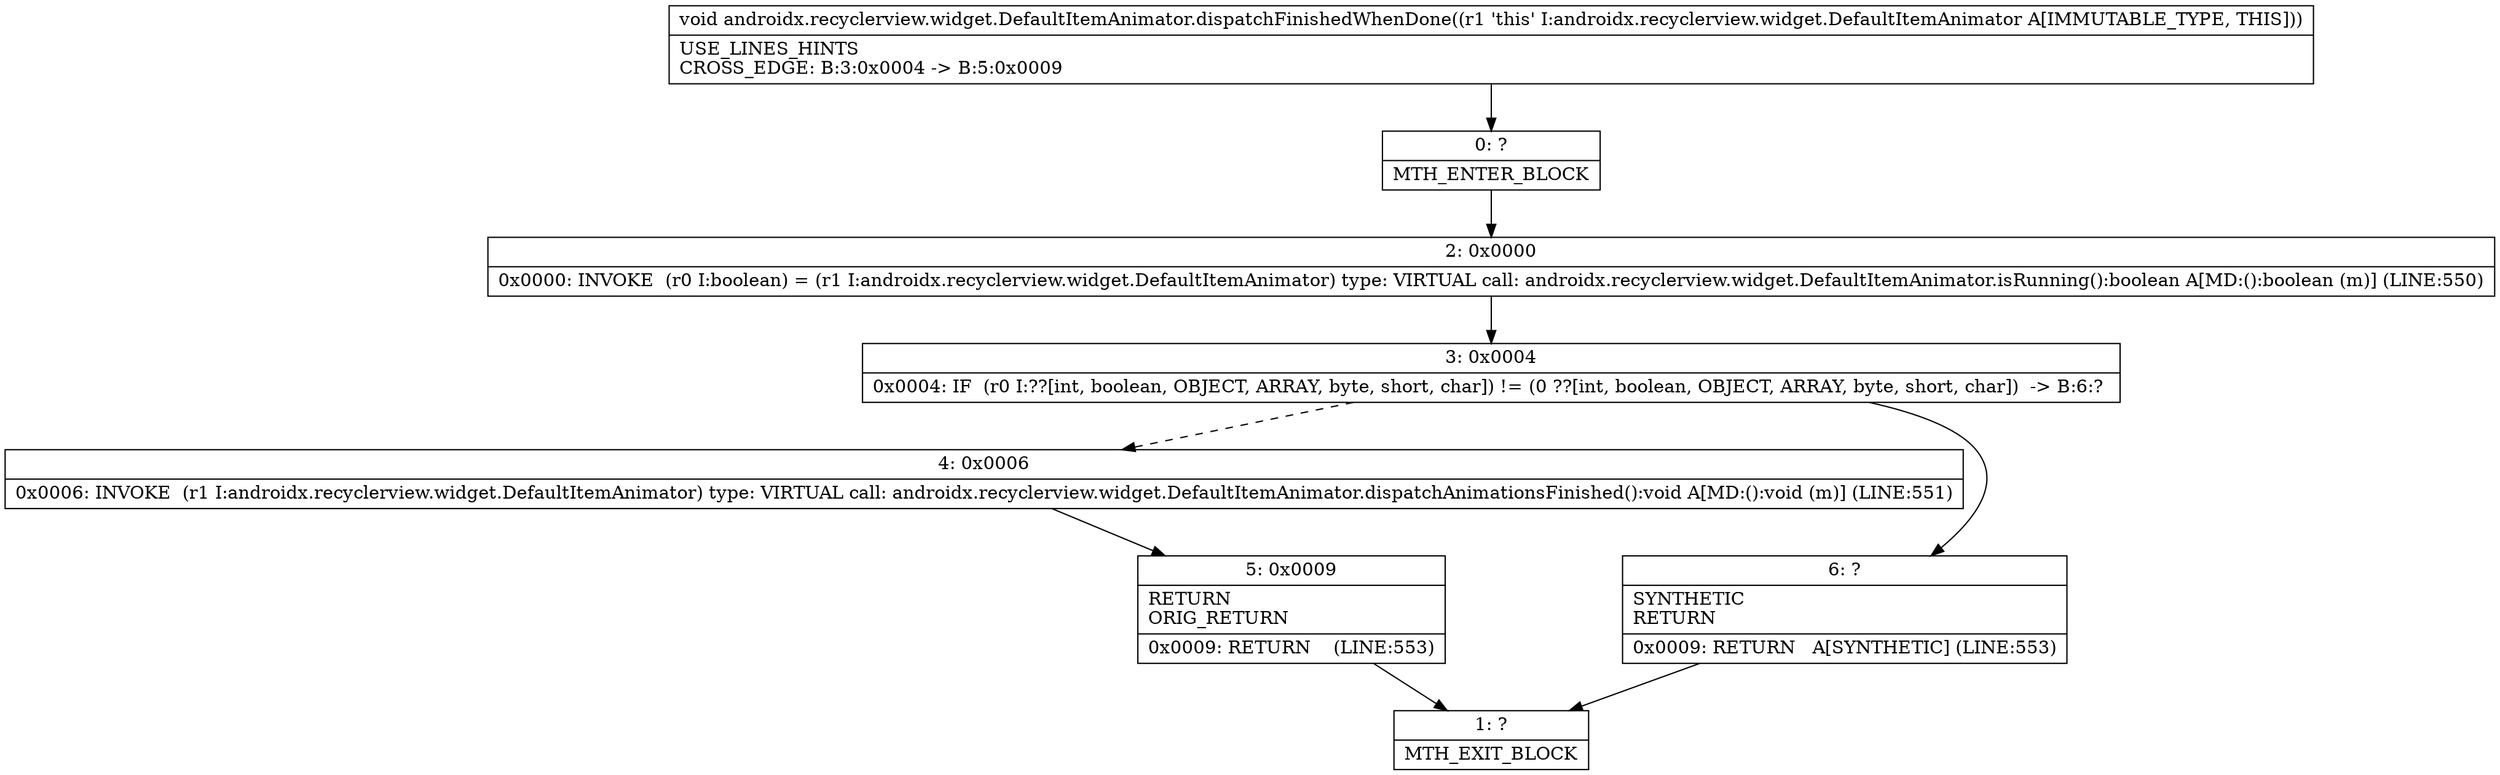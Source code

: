 digraph "CFG forandroidx.recyclerview.widget.DefaultItemAnimator.dispatchFinishedWhenDone()V" {
Node_0 [shape=record,label="{0\:\ ?|MTH_ENTER_BLOCK\l}"];
Node_2 [shape=record,label="{2\:\ 0x0000|0x0000: INVOKE  (r0 I:boolean) = (r1 I:androidx.recyclerview.widget.DefaultItemAnimator) type: VIRTUAL call: androidx.recyclerview.widget.DefaultItemAnimator.isRunning():boolean A[MD:():boolean (m)] (LINE:550)\l}"];
Node_3 [shape=record,label="{3\:\ 0x0004|0x0004: IF  (r0 I:??[int, boolean, OBJECT, ARRAY, byte, short, char]) != (0 ??[int, boolean, OBJECT, ARRAY, byte, short, char])  \-\> B:6:? \l}"];
Node_4 [shape=record,label="{4\:\ 0x0006|0x0006: INVOKE  (r1 I:androidx.recyclerview.widget.DefaultItemAnimator) type: VIRTUAL call: androidx.recyclerview.widget.DefaultItemAnimator.dispatchAnimationsFinished():void A[MD:():void (m)] (LINE:551)\l}"];
Node_5 [shape=record,label="{5\:\ 0x0009|RETURN\lORIG_RETURN\l|0x0009: RETURN    (LINE:553)\l}"];
Node_1 [shape=record,label="{1\:\ ?|MTH_EXIT_BLOCK\l}"];
Node_6 [shape=record,label="{6\:\ ?|SYNTHETIC\lRETURN\l|0x0009: RETURN   A[SYNTHETIC] (LINE:553)\l}"];
MethodNode[shape=record,label="{void androidx.recyclerview.widget.DefaultItemAnimator.dispatchFinishedWhenDone((r1 'this' I:androidx.recyclerview.widget.DefaultItemAnimator A[IMMUTABLE_TYPE, THIS]))  | USE_LINES_HINTS\lCROSS_EDGE: B:3:0x0004 \-\> B:5:0x0009\l}"];
MethodNode -> Node_0;Node_0 -> Node_2;
Node_2 -> Node_3;
Node_3 -> Node_4[style=dashed];
Node_3 -> Node_6;
Node_4 -> Node_5;
Node_5 -> Node_1;
Node_6 -> Node_1;
}

